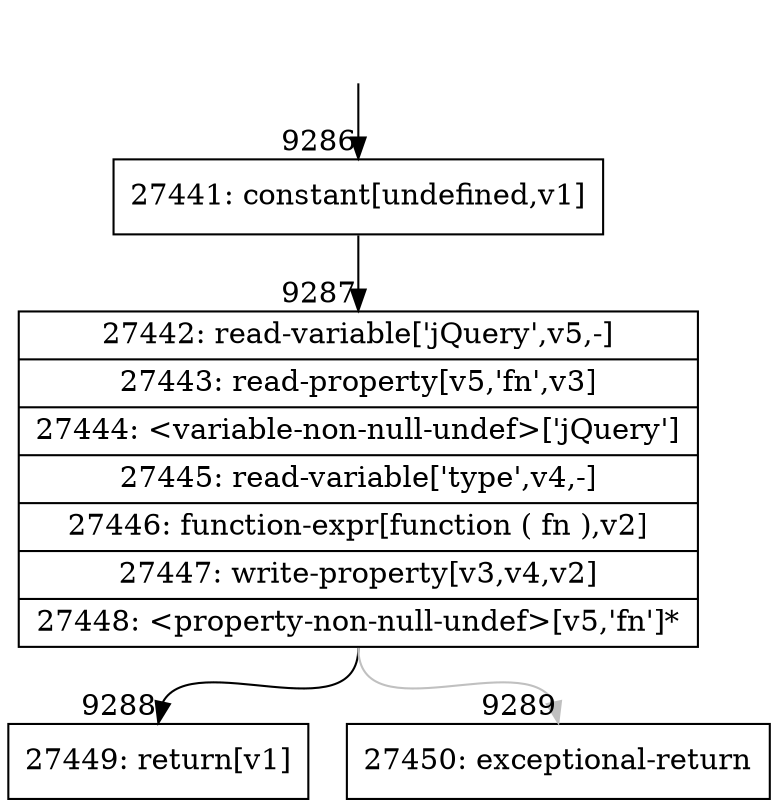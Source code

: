 digraph {
rankdir="TD"
BB_entry574[shape=none,label=""];
BB_entry574 -> BB9286 [tailport=s, headport=n, headlabel="    9286"]
BB9286 [shape=record label="{27441: constant[undefined,v1]}" ] 
BB9286 -> BB9287 [tailport=s, headport=n, headlabel="      9287"]
BB9287 [shape=record label="{27442: read-variable['jQuery',v5,-]|27443: read-property[v5,'fn',v3]|27444: \<variable-non-null-undef\>['jQuery']|27445: read-variable['type',v4,-]|27446: function-expr[function ( fn ),v2]|27447: write-property[v3,v4,v2]|27448: \<property-non-null-undef\>[v5,'fn']*}" ] 
BB9287 -> BB9288 [tailport=s, headport=n, headlabel="      9288"]
BB9287 -> BB9289 [tailport=s, headport=n, color=gray, headlabel="      9289"]
BB9288 [shape=record label="{27449: return[v1]}" ] 
BB9289 [shape=record label="{27450: exceptional-return}" ] 
}
